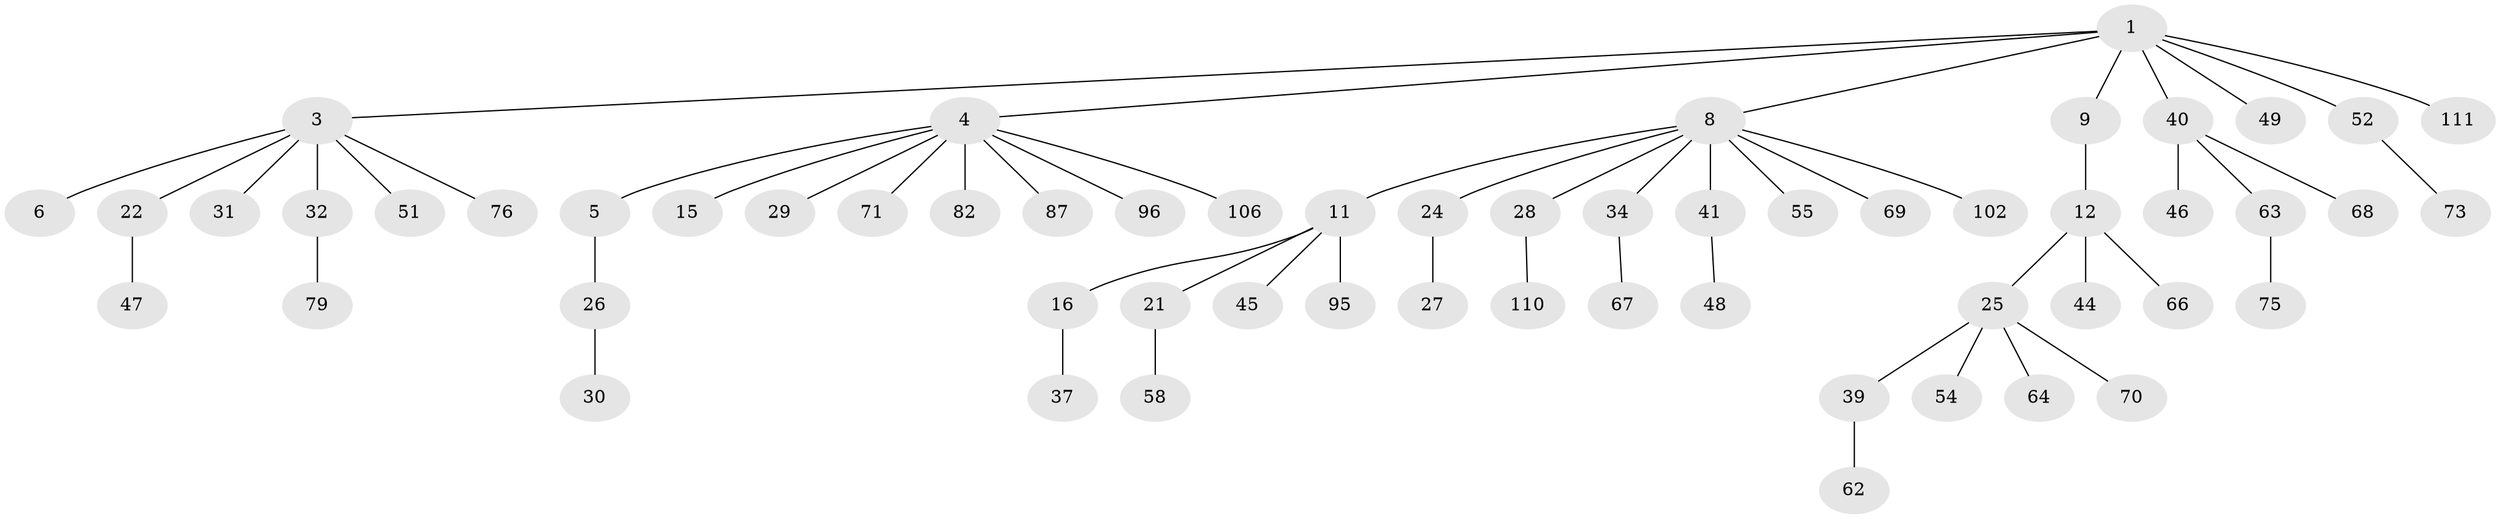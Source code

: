 // original degree distribution, {5: 0.058823529411764705, 4: 0.10084033613445378, 6: 0.01680672268907563, 2: 0.24369747899159663, 1: 0.5210084033613446, 3: 0.058823529411764705}
// Generated by graph-tools (version 1.1) at 2025/19/03/04/25 18:19:11]
// undirected, 59 vertices, 58 edges
graph export_dot {
graph [start="1"]
  node [color=gray90,style=filled];
  1 [super="+2"];
  3 [super="+10+20"];
  4 [super="+7"];
  5;
  6;
  8 [super="+13"];
  9 [super="+78+38+14"];
  11;
  12 [super="+42"];
  15 [super="+57"];
  16 [super="+105+53"];
  21;
  22;
  24 [super="+36"];
  25 [super="+35"];
  26 [super="+65"];
  27 [super="+83+89+43"];
  28;
  29;
  30 [super="+81"];
  31;
  32;
  34 [super="+98+93"];
  37;
  39 [super="+117+61"];
  40 [super="+80"];
  41 [super="+112"];
  44;
  45;
  46 [super="+77"];
  47 [super="+59"];
  48 [super="+50"];
  49 [super="+84"];
  51;
  52;
  54;
  55 [super="+101"];
  58 [super="+116+103"];
  62;
  63;
  64 [super="+100"];
  66;
  67;
  68 [super="+107"];
  69;
  70;
  71;
  73;
  75;
  76;
  79 [super="+86"];
  82;
  87;
  95;
  96;
  102;
  106;
  110;
  111;
  1 -- 3;
  1 -- 4;
  1 -- 40;
  1 -- 49;
  1 -- 52;
  1 -- 8;
  1 -- 9;
  1 -- 111;
  3 -- 6;
  3 -- 32;
  3 -- 51;
  3 -- 31;
  3 -- 76;
  3 -- 22;
  4 -- 5;
  4 -- 15;
  4 -- 82;
  4 -- 106;
  4 -- 96;
  4 -- 71;
  4 -- 87;
  4 -- 29;
  5 -- 26;
  8 -- 11;
  8 -- 28;
  8 -- 34;
  8 -- 69;
  8 -- 102;
  8 -- 55;
  8 -- 41;
  8 -- 24;
  9 -- 12;
  11 -- 16;
  11 -- 21;
  11 -- 45;
  11 -- 95;
  12 -- 25;
  12 -- 44;
  12 -- 66;
  16 -- 37;
  21 -- 58;
  22 -- 47;
  24 -- 27;
  25 -- 39;
  25 -- 64;
  25 -- 70;
  25 -- 54;
  26 -- 30;
  28 -- 110;
  32 -- 79;
  34 -- 67;
  39 -- 62;
  40 -- 46;
  40 -- 63;
  40 -- 68;
  41 -- 48;
  52 -- 73;
  63 -- 75;
}
